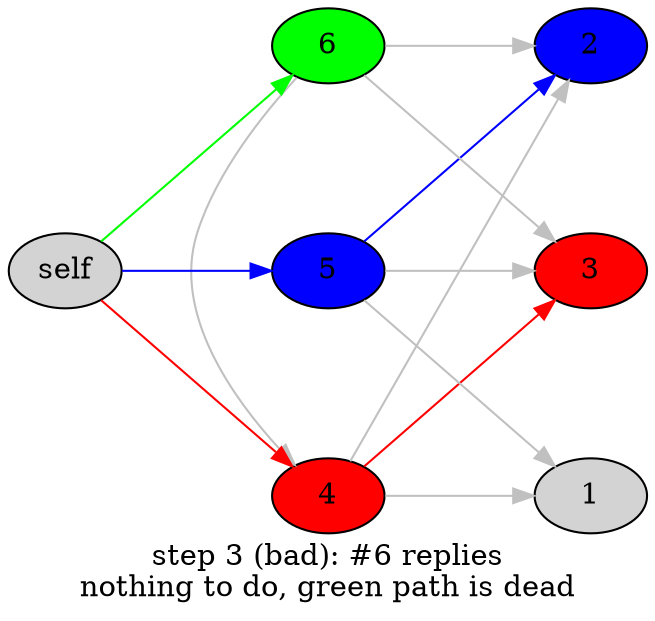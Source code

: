 digraph {
  label = "step 3 (bad): #6 replies\nnothing to do, green path is dead";
  rankdir = LR;
  node [style=filled];
  edge [color=gray];
  nodesep = 1;
  ranksep = 1;
  subgraph hop1 {
      rank = same
      4, 5, 6
  }
  self -> 4 -> 3 [color=red];
  4, 3 [fillcolor=red];

  self -> 5 -> 2 [color=blue];
  5, 2 [fillcolor=blue];

  self -> 6 [color=green];
  6 [fillcolor=green];

  4 -> 1, 2
  5 -> 1, 3
  6 -> 4, 2, 3
}
